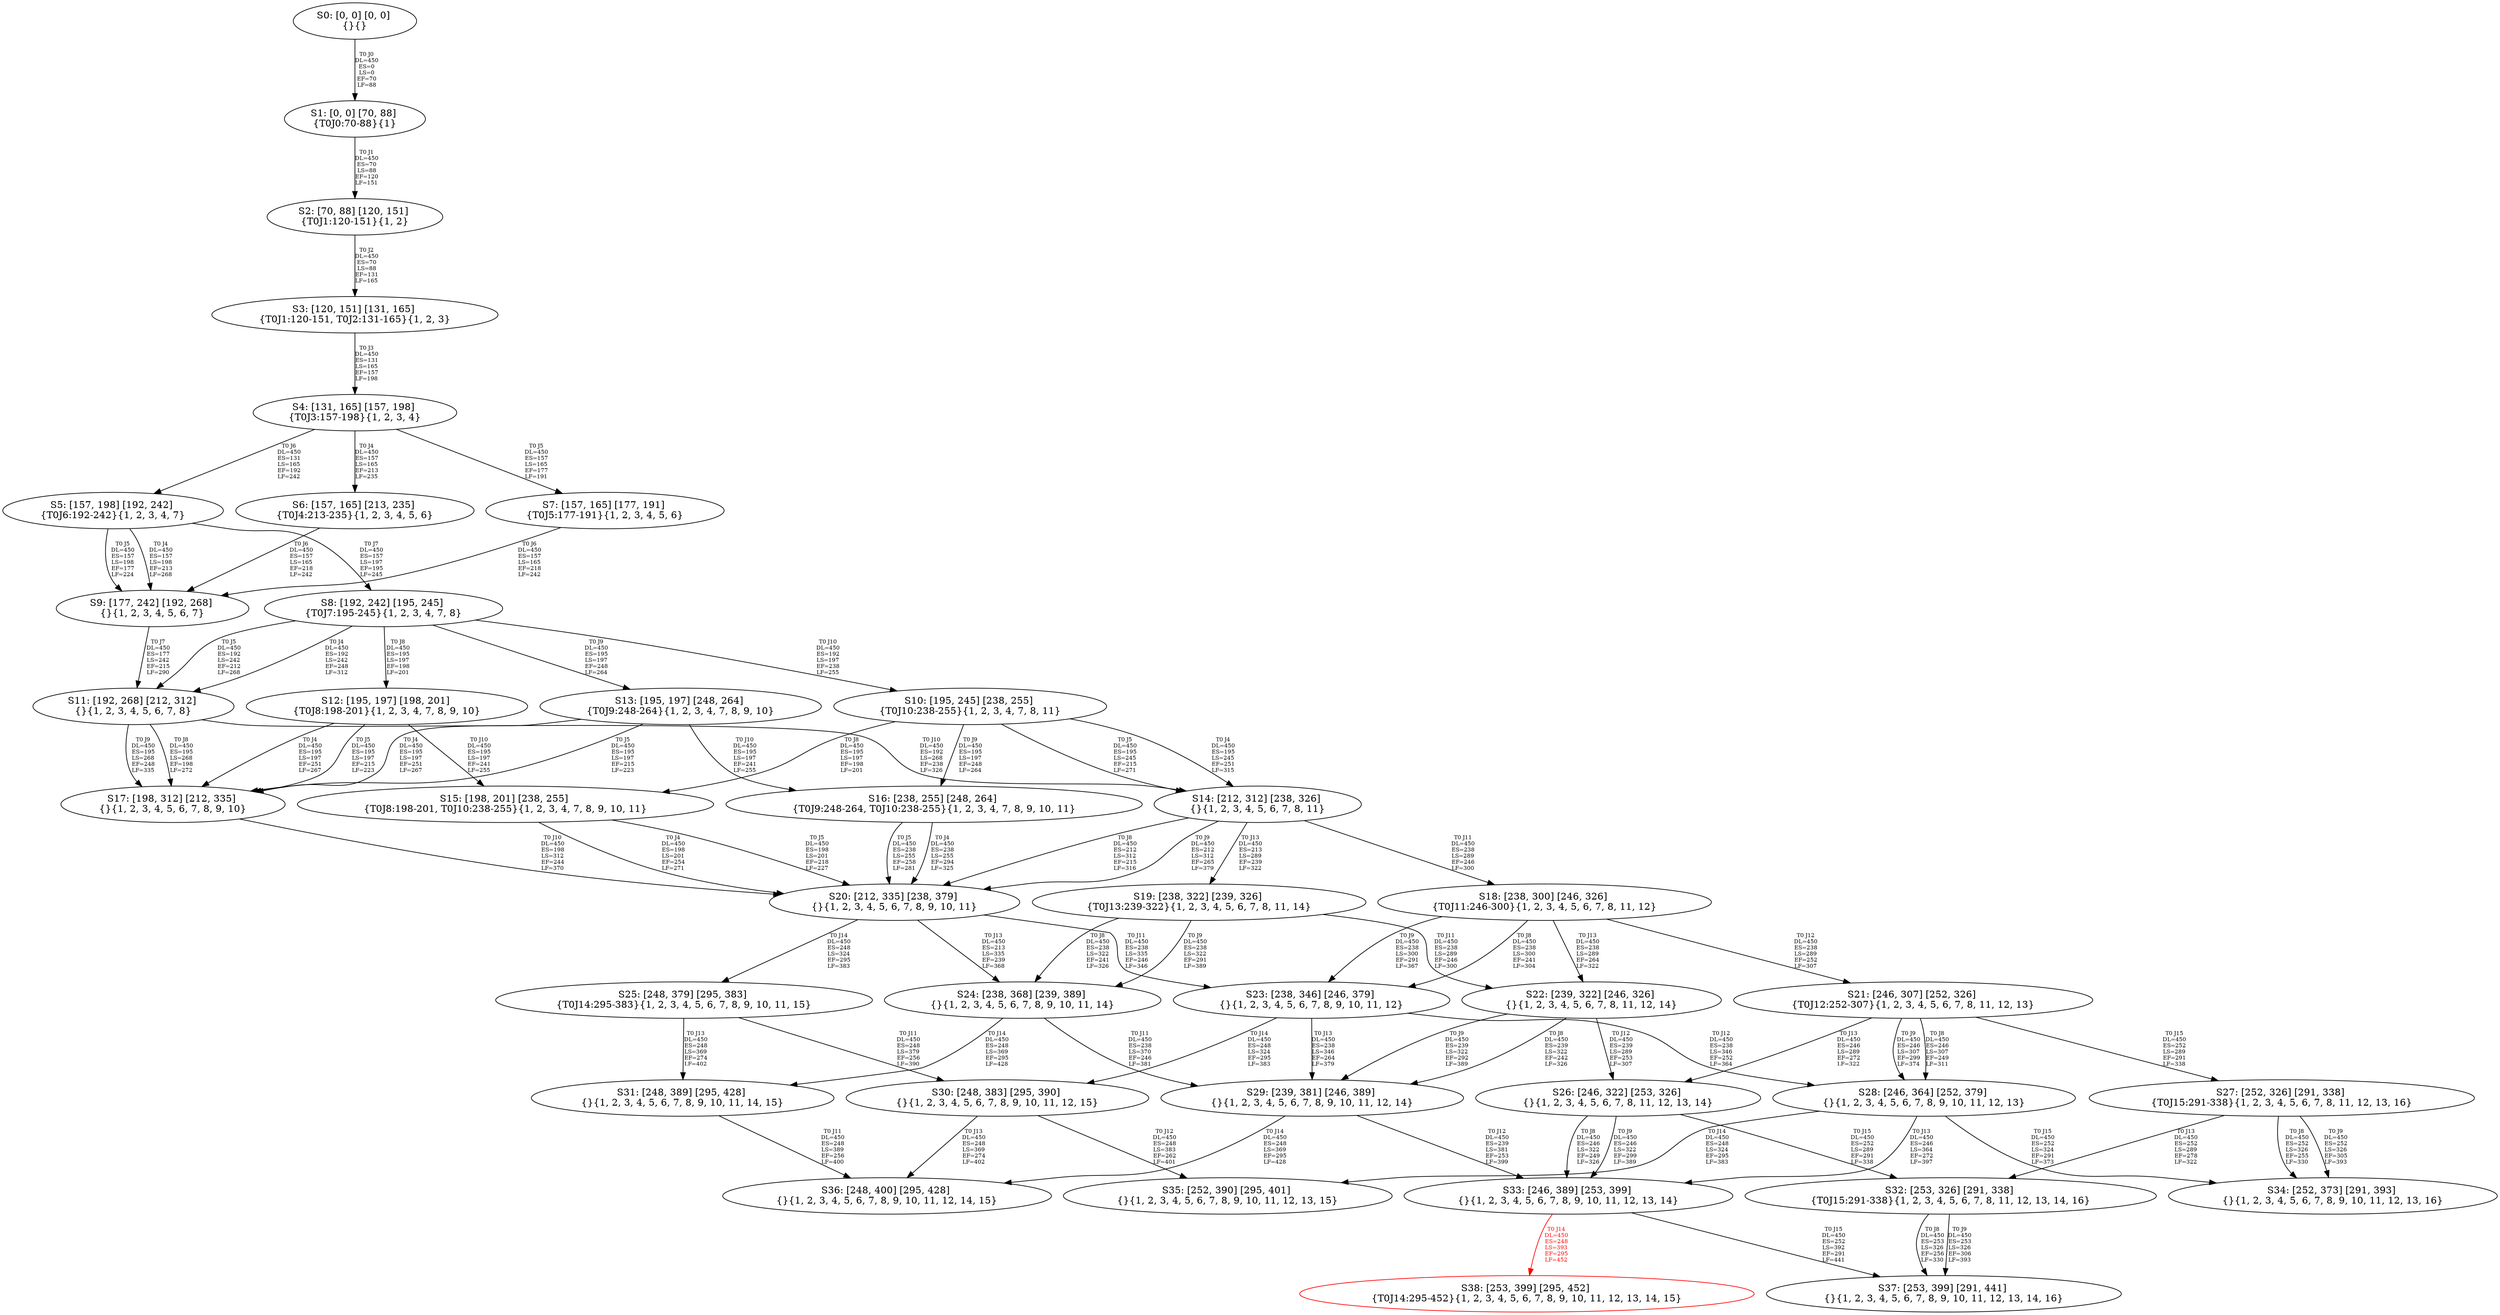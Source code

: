 digraph {
	S0[label="S0: [0, 0] [0, 0] \n{}{}"];
	S1[label="S1: [0, 0] [70, 88] \n{T0J0:70-88}{1}"];
	S2[label="S2: [70, 88] [120, 151] \n{T0J1:120-151}{1, 2}"];
	S3[label="S3: [120, 151] [131, 165] \n{T0J1:120-151, T0J2:131-165}{1, 2, 3}"];
	S4[label="S4: [131, 165] [157, 198] \n{T0J3:157-198}{1, 2, 3, 4}"];
	S5[label="S5: [157, 198] [192, 242] \n{T0J6:192-242}{1, 2, 3, 4, 7}"];
	S6[label="S6: [157, 165] [213, 235] \n{T0J4:213-235}{1, 2, 3, 4, 5, 6}"];
	S7[label="S7: [157, 165] [177, 191] \n{T0J5:177-191}{1, 2, 3, 4, 5, 6}"];
	S8[label="S8: [192, 242] [195, 245] \n{T0J7:195-245}{1, 2, 3, 4, 7, 8}"];
	S9[label="S9: [177, 242] [192, 268] \n{}{1, 2, 3, 4, 5, 6, 7}"];
	S10[label="S10: [195, 245] [238, 255] \n{T0J10:238-255}{1, 2, 3, 4, 7, 8, 11}"];
	S11[label="S11: [192, 268] [212, 312] \n{}{1, 2, 3, 4, 5, 6, 7, 8}"];
	S12[label="S12: [195, 197] [198, 201] \n{T0J8:198-201}{1, 2, 3, 4, 7, 8, 9, 10}"];
	S13[label="S13: [195, 197] [248, 264] \n{T0J9:248-264}{1, 2, 3, 4, 7, 8, 9, 10}"];
	S14[label="S14: [212, 312] [238, 326] \n{}{1, 2, 3, 4, 5, 6, 7, 8, 11}"];
	S15[label="S15: [198, 201] [238, 255] \n{T0J8:198-201, T0J10:238-255}{1, 2, 3, 4, 7, 8, 9, 10, 11}"];
	S16[label="S16: [238, 255] [248, 264] \n{T0J9:248-264, T0J10:238-255}{1, 2, 3, 4, 7, 8, 9, 10, 11}"];
	S17[label="S17: [198, 312] [212, 335] \n{}{1, 2, 3, 4, 5, 6, 7, 8, 9, 10}"];
	S18[label="S18: [238, 300] [246, 326] \n{T0J11:246-300}{1, 2, 3, 4, 5, 6, 7, 8, 11, 12}"];
	S19[label="S19: [238, 322] [239, 326] \n{T0J13:239-322}{1, 2, 3, 4, 5, 6, 7, 8, 11, 14}"];
	S20[label="S20: [212, 335] [238, 379] \n{}{1, 2, 3, 4, 5, 6, 7, 8, 9, 10, 11}"];
	S21[label="S21: [246, 307] [252, 326] \n{T0J12:252-307}{1, 2, 3, 4, 5, 6, 7, 8, 11, 12, 13}"];
	S22[label="S22: [239, 322] [246, 326] \n{}{1, 2, 3, 4, 5, 6, 7, 8, 11, 12, 14}"];
	S23[label="S23: [238, 346] [246, 379] \n{}{1, 2, 3, 4, 5, 6, 7, 8, 9, 10, 11, 12}"];
	S24[label="S24: [238, 368] [239, 389] \n{}{1, 2, 3, 4, 5, 6, 7, 8, 9, 10, 11, 14}"];
	S25[label="S25: [248, 379] [295, 383] \n{T0J14:295-383}{1, 2, 3, 4, 5, 6, 7, 8, 9, 10, 11, 15}"];
	S26[label="S26: [246, 322] [253, 326] \n{}{1, 2, 3, 4, 5, 6, 7, 8, 11, 12, 13, 14}"];
	S27[label="S27: [252, 326] [291, 338] \n{T0J15:291-338}{1, 2, 3, 4, 5, 6, 7, 8, 11, 12, 13, 16}"];
	S28[label="S28: [246, 364] [252, 379] \n{}{1, 2, 3, 4, 5, 6, 7, 8, 9, 10, 11, 12, 13}"];
	S29[label="S29: [239, 381] [246, 389] \n{}{1, 2, 3, 4, 5, 6, 7, 8, 9, 10, 11, 12, 14}"];
	S30[label="S30: [248, 383] [295, 390] \n{}{1, 2, 3, 4, 5, 6, 7, 8, 9, 10, 11, 12, 15}"];
	S31[label="S31: [248, 389] [295, 428] \n{}{1, 2, 3, 4, 5, 6, 7, 8, 9, 10, 11, 14, 15}"];
	S32[label="S32: [253, 326] [291, 338] \n{T0J15:291-338}{1, 2, 3, 4, 5, 6, 7, 8, 11, 12, 13, 14, 16}"];
	S33[label="S33: [246, 389] [253, 399] \n{}{1, 2, 3, 4, 5, 6, 7, 8, 9, 10, 11, 12, 13, 14}"];
	S34[label="S34: [252, 373] [291, 393] \n{}{1, 2, 3, 4, 5, 6, 7, 8, 9, 10, 11, 12, 13, 16}"];
	S35[label="S35: [252, 390] [295, 401] \n{}{1, 2, 3, 4, 5, 6, 7, 8, 9, 10, 11, 12, 13, 15}"];
	S36[label="S36: [248, 400] [295, 428] \n{}{1, 2, 3, 4, 5, 6, 7, 8, 9, 10, 11, 12, 14, 15}"];
	S37[label="S37: [253, 399] [291, 441] \n{}{1, 2, 3, 4, 5, 6, 7, 8, 9, 10, 11, 12, 13, 14, 16}"];
	S38[label="S38: [253, 399] [295, 452] \n{T0J14:295-452}{1, 2, 3, 4, 5, 6, 7, 8, 9, 10, 11, 12, 13, 14, 15}"];
	S0 -> S1[label="T0 J0\nDL=450\nES=0\nLS=0\nEF=70\nLF=88",fontsize=8];
	S1 -> S2[label="T0 J1\nDL=450\nES=70\nLS=88\nEF=120\nLF=151",fontsize=8];
	S2 -> S3[label="T0 J2\nDL=450\nES=70\nLS=88\nEF=131\nLF=165",fontsize=8];
	S3 -> S4[label="T0 J3\nDL=450\nES=131\nLS=165\nEF=157\nLF=198",fontsize=8];
	S4 -> S6[label="T0 J4\nDL=450\nES=157\nLS=165\nEF=213\nLF=235",fontsize=8];
	S4 -> S7[label="T0 J5\nDL=450\nES=157\nLS=165\nEF=177\nLF=191",fontsize=8];
	S4 -> S5[label="T0 J6\nDL=450\nES=131\nLS=165\nEF=192\nLF=242",fontsize=8];
	S5 -> S9[label="T0 J4\nDL=450\nES=157\nLS=198\nEF=213\nLF=268",fontsize=8];
	S5 -> S9[label="T0 J5\nDL=450\nES=157\nLS=198\nEF=177\nLF=224",fontsize=8];
	S5 -> S8[label="T0 J7\nDL=450\nES=157\nLS=197\nEF=195\nLF=245",fontsize=8];
	S6 -> S9[label="T0 J6\nDL=450\nES=157\nLS=165\nEF=218\nLF=242",fontsize=8];
	S7 -> S9[label="T0 J6\nDL=450\nES=157\nLS=165\nEF=218\nLF=242",fontsize=8];
	S8 -> S11[label="T0 J4\nDL=450\nES=192\nLS=242\nEF=248\nLF=312",fontsize=8];
	S8 -> S11[label="T0 J5\nDL=450\nES=192\nLS=242\nEF=212\nLF=268",fontsize=8];
	S8 -> S12[label="T0 J8\nDL=450\nES=195\nLS=197\nEF=198\nLF=201",fontsize=8];
	S8 -> S13[label="T0 J9\nDL=450\nES=195\nLS=197\nEF=248\nLF=264",fontsize=8];
	S8 -> S10[label="T0 J10\nDL=450\nES=192\nLS=197\nEF=238\nLF=255",fontsize=8];
	S9 -> S11[label="T0 J7\nDL=450\nES=177\nLS=242\nEF=215\nLF=290",fontsize=8];
	S10 -> S14[label="T0 J4\nDL=450\nES=195\nLS=245\nEF=251\nLF=315",fontsize=8];
	S10 -> S14[label="T0 J5\nDL=450\nES=195\nLS=245\nEF=215\nLF=271",fontsize=8];
	S10 -> S15[label="T0 J8\nDL=450\nES=195\nLS=197\nEF=198\nLF=201",fontsize=8];
	S10 -> S16[label="T0 J9\nDL=450\nES=195\nLS=197\nEF=248\nLF=264",fontsize=8];
	S11 -> S17[label="T0 J8\nDL=450\nES=195\nLS=268\nEF=198\nLF=272",fontsize=8];
	S11 -> S17[label="T0 J9\nDL=450\nES=195\nLS=268\nEF=248\nLF=335",fontsize=8];
	S11 -> S14[label="T0 J10\nDL=450\nES=192\nLS=268\nEF=238\nLF=326",fontsize=8];
	S12 -> S17[label="T0 J4\nDL=450\nES=195\nLS=197\nEF=251\nLF=267",fontsize=8];
	S12 -> S17[label="T0 J5\nDL=450\nES=195\nLS=197\nEF=215\nLF=223",fontsize=8];
	S12 -> S15[label="T0 J10\nDL=450\nES=195\nLS=197\nEF=241\nLF=255",fontsize=8];
	S13 -> S17[label="T0 J4\nDL=450\nES=195\nLS=197\nEF=251\nLF=267",fontsize=8];
	S13 -> S17[label="T0 J5\nDL=450\nES=195\nLS=197\nEF=215\nLF=223",fontsize=8];
	S13 -> S16[label="T0 J10\nDL=450\nES=195\nLS=197\nEF=241\nLF=255",fontsize=8];
	S14 -> S20[label="T0 J8\nDL=450\nES=212\nLS=312\nEF=215\nLF=316",fontsize=8];
	S14 -> S20[label="T0 J9\nDL=450\nES=212\nLS=312\nEF=265\nLF=379",fontsize=8];
	S14 -> S18[label="T0 J11\nDL=450\nES=238\nLS=289\nEF=246\nLF=300",fontsize=8];
	S14 -> S19[label="T0 J13\nDL=450\nES=213\nLS=289\nEF=239\nLF=322",fontsize=8];
	S15 -> S20[label="T0 J4\nDL=450\nES=198\nLS=201\nEF=254\nLF=271",fontsize=8];
	S15 -> S20[label="T0 J5\nDL=450\nES=198\nLS=201\nEF=218\nLF=227",fontsize=8];
	S16 -> S20[label="T0 J4\nDL=450\nES=238\nLS=255\nEF=294\nLF=325",fontsize=8];
	S16 -> S20[label="T0 J5\nDL=450\nES=238\nLS=255\nEF=258\nLF=281",fontsize=8];
	S17 -> S20[label="T0 J10\nDL=450\nES=198\nLS=312\nEF=244\nLF=370",fontsize=8];
	S18 -> S23[label="T0 J8\nDL=450\nES=238\nLS=300\nEF=241\nLF=304",fontsize=8];
	S18 -> S23[label="T0 J9\nDL=450\nES=238\nLS=300\nEF=291\nLF=367",fontsize=8];
	S18 -> S21[label="T0 J12\nDL=450\nES=238\nLS=289\nEF=252\nLF=307",fontsize=8];
	S18 -> S22[label="T0 J13\nDL=450\nES=238\nLS=289\nEF=264\nLF=322",fontsize=8];
	S19 -> S24[label="T0 J8\nDL=450\nES=238\nLS=322\nEF=241\nLF=326",fontsize=8];
	S19 -> S24[label="T0 J9\nDL=450\nES=238\nLS=322\nEF=291\nLF=389",fontsize=8];
	S19 -> S22[label="T0 J11\nDL=450\nES=238\nLS=289\nEF=246\nLF=300",fontsize=8];
	S20 -> S23[label="T0 J11\nDL=450\nES=238\nLS=335\nEF=246\nLF=346",fontsize=8];
	S20 -> S24[label="T0 J13\nDL=450\nES=213\nLS=335\nEF=239\nLF=368",fontsize=8];
	S20 -> S25[label="T0 J14\nDL=450\nES=248\nLS=324\nEF=295\nLF=383",fontsize=8];
	S21 -> S28[label="T0 J8\nDL=450\nES=246\nLS=307\nEF=249\nLF=311",fontsize=8];
	S21 -> S28[label="T0 J9\nDL=450\nES=246\nLS=307\nEF=299\nLF=374",fontsize=8];
	S21 -> S26[label="T0 J13\nDL=450\nES=246\nLS=289\nEF=272\nLF=322",fontsize=8];
	S21 -> S27[label="T0 J15\nDL=450\nES=252\nLS=289\nEF=291\nLF=338",fontsize=8];
	S22 -> S29[label="T0 J8\nDL=450\nES=239\nLS=322\nEF=242\nLF=326",fontsize=8];
	S22 -> S29[label="T0 J9\nDL=450\nES=239\nLS=322\nEF=292\nLF=389",fontsize=8];
	S22 -> S26[label="T0 J12\nDL=450\nES=239\nLS=289\nEF=253\nLF=307",fontsize=8];
	S23 -> S28[label="T0 J12\nDL=450\nES=238\nLS=346\nEF=252\nLF=364",fontsize=8];
	S23 -> S29[label="T0 J13\nDL=450\nES=238\nLS=346\nEF=264\nLF=379",fontsize=8];
	S23 -> S30[label="T0 J14\nDL=450\nES=248\nLS=324\nEF=295\nLF=383",fontsize=8];
	S24 -> S29[label="T0 J11\nDL=450\nES=238\nLS=370\nEF=246\nLF=381",fontsize=8];
	S24 -> S31[label="T0 J14\nDL=450\nES=248\nLS=369\nEF=295\nLF=428",fontsize=8];
	S25 -> S30[label="T0 J11\nDL=450\nES=248\nLS=379\nEF=256\nLF=390",fontsize=8];
	S25 -> S31[label="T0 J13\nDL=450\nES=248\nLS=369\nEF=274\nLF=402",fontsize=8];
	S26 -> S33[label="T0 J8\nDL=450\nES=246\nLS=322\nEF=249\nLF=326",fontsize=8];
	S26 -> S33[label="T0 J9\nDL=450\nES=246\nLS=322\nEF=299\nLF=389",fontsize=8];
	S26 -> S32[label="T0 J15\nDL=450\nES=252\nLS=289\nEF=291\nLF=338",fontsize=8];
	S27 -> S34[label="T0 J8\nDL=450\nES=252\nLS=326\nEF=255\nLF=330",fontsize=8];
	S27 -> S34[label="T0 J9\nDL=450\nES=252\nLS=326\nEF=305\nLF=393",fontsize=8];
	S27 -> S32[label="T0 J13\nDL=450\nES=252\nLS=289\nEF=278\nLF=322",fontsize=8];
	S28 -> S33[label="T0 J13\nDL=450\nES=246\nLS=364\nEF=272\nLF=397",fontsize=8];
	S28 -> S35[label="T0 J14\nDL=450\nES=248\nLS=324\nEF=295\nLF=383",fontsize=8];
	S28 -> S34[label="T0 J15\nDL=450\nES=252\nLS=324\nEF=291\nLF=373",fontsize=8];
	S29 -> S33[label="T0 J12\nDL=450\nES=239\nLS=381\nEF=253\nLF=399",fontsize=8];
	S29 -> S36[label="T0 J14\nDL=450\nES=248\nLS=369\nEF=295\nLF=428",fontsize=8];
	S30 -> S35[label="T0 J12\nDL=450\nES=248\nLS=383\nEF=262\nLF=401",fontsize=8];
	S30 -> S36[label="T0 J13\nDL=450\nES=248\nLS=369\nEF=274\nLF=402",fontsize=8];
	S31 -> S36[label="T0 J11\nDL=450\nES=248\nLS=389\nEF=256\nLF=400",fontsize=8];
	S32 -> S37[label="T0 J8\nDL=450\nES=253\nLS=326\nEF=256\nLF=330",fontsize=8];
	S32 -> S37[label="T0 J9\nDL=450\nES=253\nLS=326\nEF=306\nLF=393",fontsize=8];
	S33 -> S38[label="T0 J14\nDL=450\nES=248\nLS=393\nEF=295\nLF=452",color=Red,fontcolor=Red,fontsize=8];
S38[color=Red];
	S33 -> S37[label="T0 J15\nDL=450\nES=252\nLS=392\nEF=291\nLF=441",fontsize=8];
}
